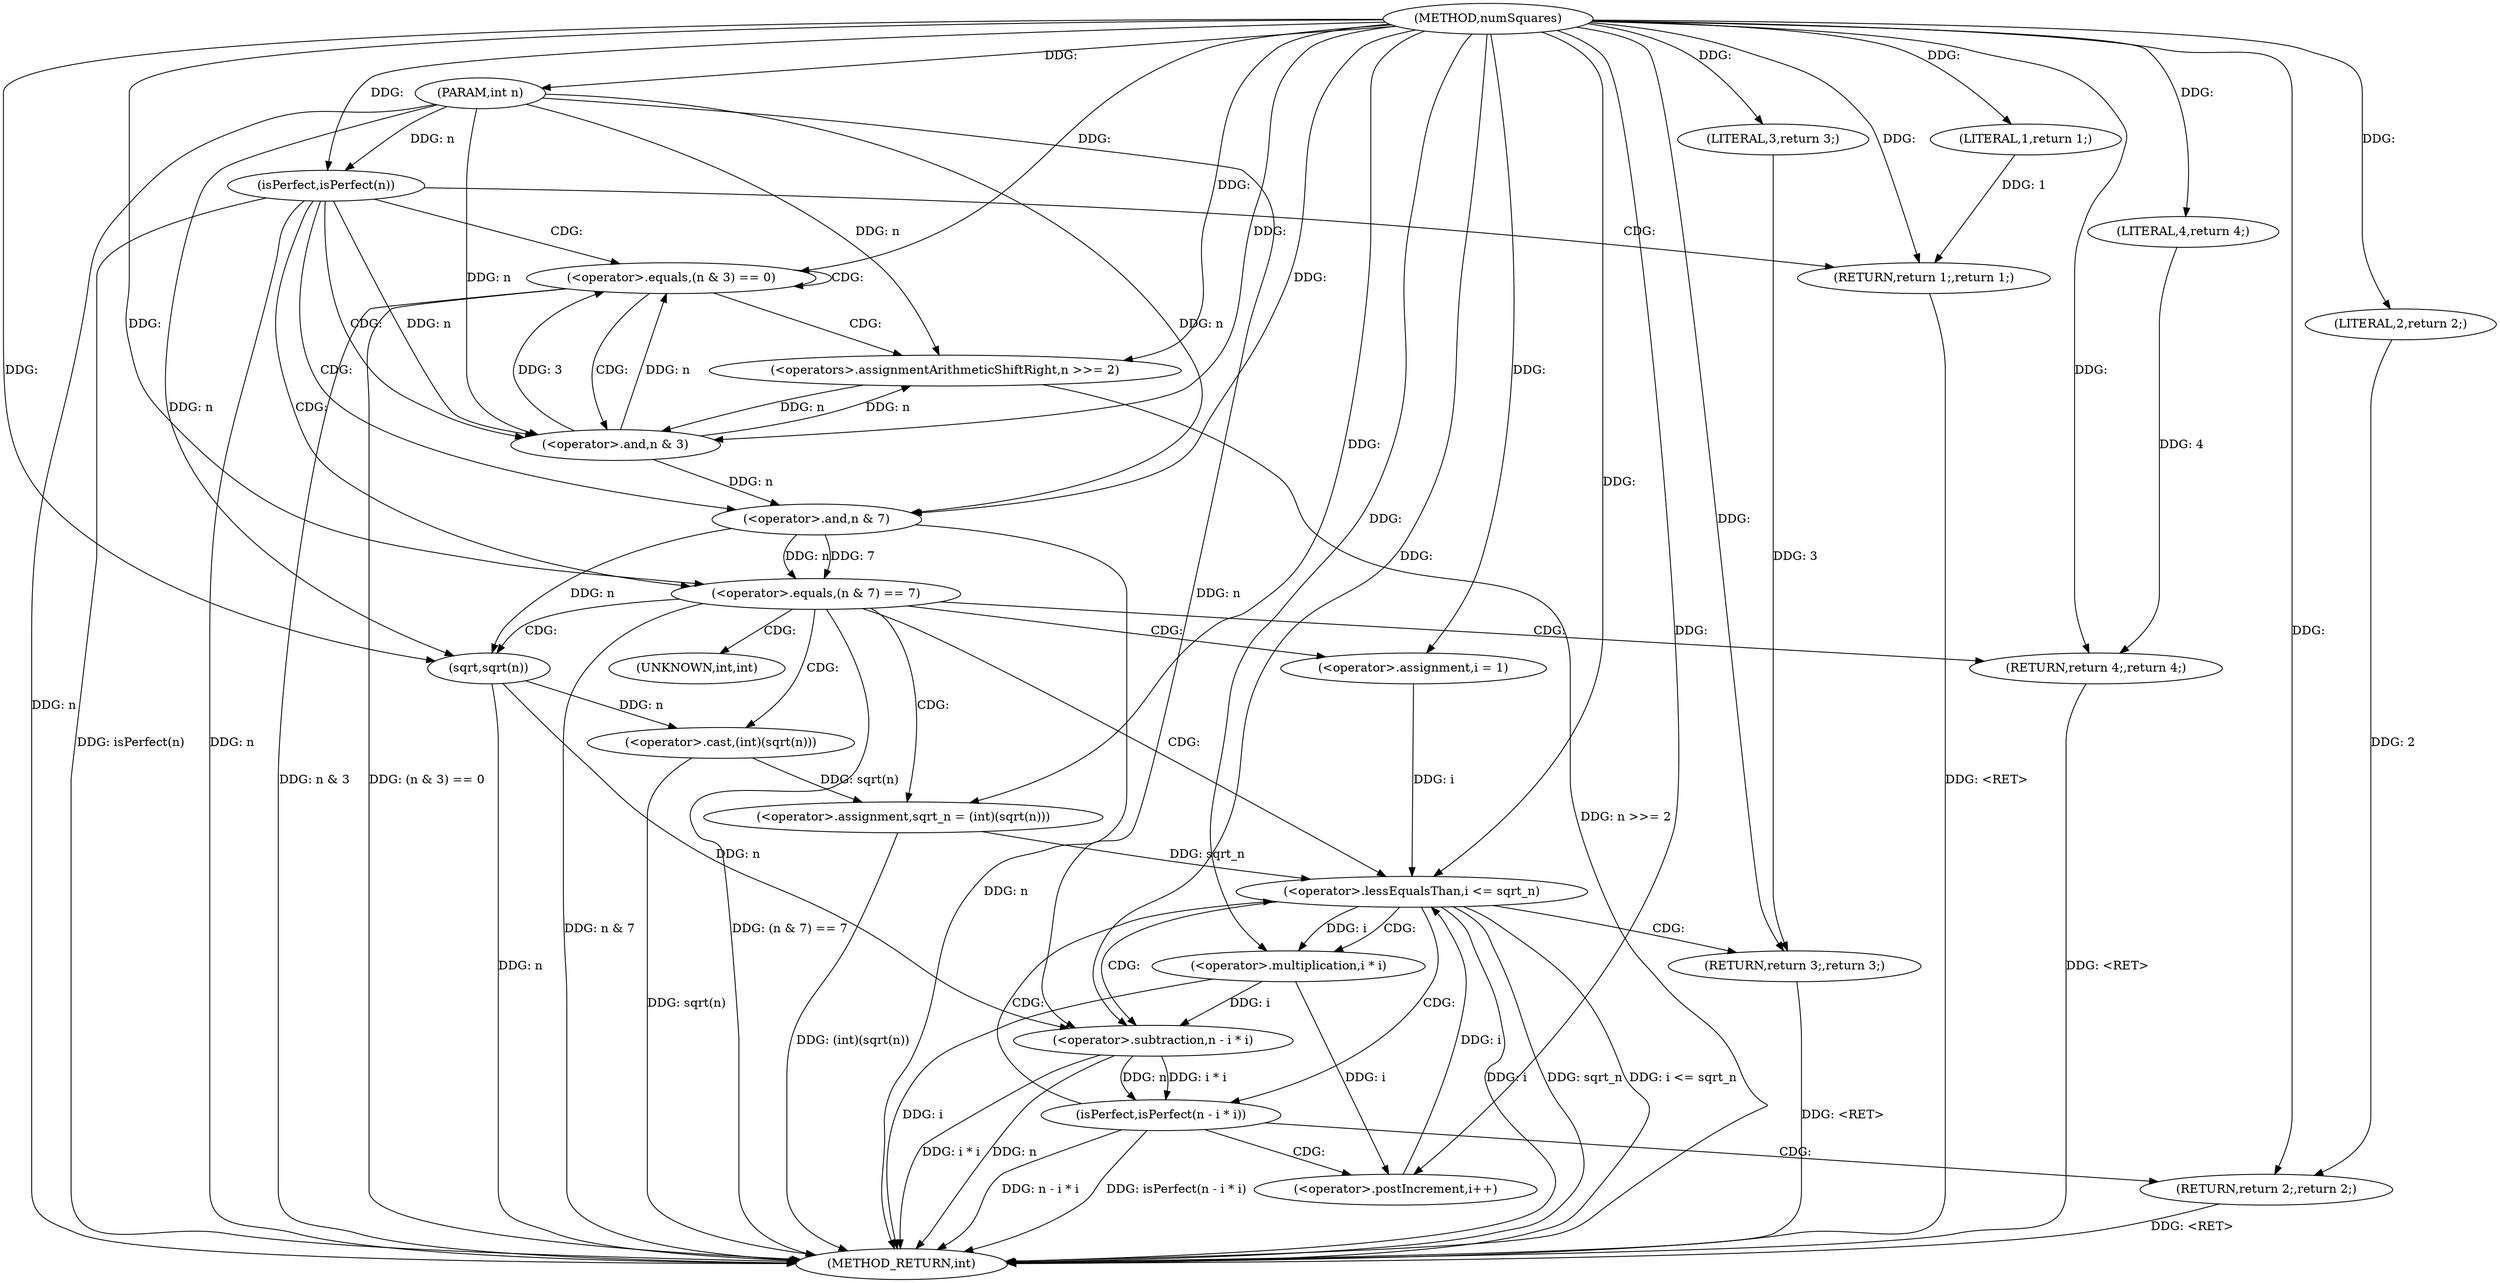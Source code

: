 digraph "numSquares" {  
"1000408" [label = "(METHOD,numSquares)" ]
"1000466" [label = "(METHOD_RETURN,int)" ]
"1000409" [label = "(PARAM,int n)" ]
"1000437" [label = "(<operator>.assignment,sqrt_n = (int)(sqrt(n)))" ]
"1000464" [label = "(RETURN,return 3;,return 3;)" ]
"1000412" [label = "(isPerfect,isPerfect(n))" ]
"1000418" [label = "(<operator>.equals,(n & 3) == 0)" ]
"1000428" [label = "(<operator>.equals,(n & 7) == 7)" ]
"1000445" [label = "(<operator>.assignment,i = 1)" ]
"1000448" [label = "(<operator>.lessEqualsThan,i <= sqrt_n)" ]
"1000451" [label = "(<operator>.postIncrement,i++)" ]
"1000465" [label = "(LITERAL,3,return 3;)" ]
"1000415" [label = "(RETURN,return 1;,return 1;)" ]
"1000424" [label = "(<operators>.assignmentArithmeticShiftRight,n >>= 2)" ]
"1000434" [label = "(RETURN,return 4;,return 4;)" ]
"1000439" [label = "(<operator>.cast,(int)(sqrt(n)))" ]
"1000416" [label = "(LITERAL,1,return 1;)" ]
"1000419" [label = "(<operator>.and,n & 3)" ]
"1000429" [label = "(<operator>.and,n & 7)" ]
"1000435" [label = "(LITERAL,4,return 4;)" ]
"1000441" [label = "(sqrt,sqrt(n))" ]
"1000455" [label = "(isPerfect,isPerfect(n - i * i))" ]
"1000462" [label = "(RETURN,return 2;,return 2;)" ]
"1000456" [label = "(<operator>.subtraction,n - i * i)" ]
"1000463" [label = "(LITERAL,2,return 2;)" ]
"1000458" [label = "(<operator>.multiplication,i * i)" ]
"1000440" [label = "(UNKNOWN,int,int)" ]
  "1000434" -> "1000466"  [ label = "DDG: <RET>"] 
  "1000409" -> "1000466"  [ label = "DDG: n"] 
  "1000412" -> "1000466"  [ label = "DDG: n"] 
  "1000412" -> "1000466"  [ label = "DDG: isPerfect(n)"] 
  "1000418" -> "1000466"  [ label = "DDG: n & 3"] 
  "1000418" -> "1000466"  [ label = "DDG: (n & 3) == 0"] 
  "1000429" -> "1000466"  [ label = "DDG: n"] 
  "1000428" -> "1000466"  [ label = "DDG: n & 7"] 
  "1000428" -> "1000466"  [ label = "DDG: (n & 7) == 7"] 
  "1000441" -> "1000466"  [ label = "DDG: n"] 
  "1000439" -> "1000466"  [ label = "DDG: sqrt(n)"] 
  "1000437" -> "1000466"  [ label = "DDG: (int)(sqrt(n))"] 
  "1000448" -> "1000466"  [ label = "DDG: i"] 
  "1000448" -> "1000466"  [ label = "DDG: sqrt_n"] 
  "1000448" -> "1000466"  [ label = "DDG: i <= sqrt_n"] 
  "1000456" -> "1000466"  [ label = "DDG: n"] 
  "1000458" -> "1000466"  [ label = "DDG: i"] 
  "1000456" -> "1000466"  [ label = "DDG: i * i"] 
  "1000455" -> "1000466"  [ label = "DDG: n - i * i"] 
  "1000455" -> "1000466"  [ label = "DDG: isPerfect(n - i * i)"] 
  "1000424" -> "1000466"  [ label = "DDG: n >>= 2"] 
  "1000464" -> "1000466"  [ label = "DDG: <RET>"] 
  "1000415" -> "1000466"  [ label = "DDG: <RET>"] 
  "1000462" -> "1000466"  [ label = "DDG: <RET>"] 
  "1000408" -> "1000409"  [ label = "DDG: "] 
  "1000439" -> "1000437"  [ label = "DDG: sqrt(n)"] 
  "1000465" -> "1000464"  [ label = "DDG: 3"] 
  "1000408" -> "1000464"  [ label = "DDG: "] 
  "1000408" -> "1000437"  [ label = "DDG: "] 
  "1000408" -> "1000445"  [ label = "DDG: "] 
  "1000408" -> "1000465"  [ label = "DDG: "] 
  "1000409" -> "1000412"  [ label = "DDG: n"] 
  "1000408" -> "1000412"  [ label = "DDG: "] 
  "1000416" -> "1000415"  [ label = "DDG: 1"] 
  "1000408" -> "1000415"  [ label = "DDG: "] 
  "1000419" -> "1000418"  [ label = "DDG: n"] 
  "1000419" -> "1000418"  [ label = "DDG: 3"] 
  "1000408" -> "1000418"  [ label = "DDG: "] 
  "1000429" -> "1000428"  [ label = "DDG: n"] 
  "1000429" -> "1000428"  [ label = "DDG: 7"] 
  "1000408" -> "1000428"  [ label = "DDG: "] 
  "1000435" -> "1000434"  [ label = "DDG: 4"] 
  "1000408" -> "1000434"  [ label = "DDG: "] 
  "1000441" -> "1000439"  [ label = "DDG: n"] 
  "1000445" -> "1000448"  [ label = "DDG: i"] 
  "1000451" -> "1000448"  [ label = "DDG: i"] 
  "1000408" -> "1000448"  [ label = "DDG: "] 
  "1000437" -> "1000448"  [ label = "DDG: sqrt_n"] 
  "1000458" -> "1000451"  [ label = "DDG: i"] 
  "1000408" -> "1000451"  [ label = "DDG: "] 
  "1000408" -> "1000416"  [ label = "DDG: "] 
  "1000412" -> "1000419"  [ label = "DDG: n"] 
  "1000424" -> "1000419"  [ label = "DDG: n"] 
  "1000409" -> "1000419"  [ label = "DDG: n"] 
  "1000408" -> "1000419"  [ label = "DDG: "] 
  "1000419" -> "1000424"  [ label = "DDG: n"] 
  "1000409" -> "1000424"  [ label = "DDG: n"] 
  "1000408" -> "1000424"  [ label = "DDG: "] 
  "1000419" -> "1000429"  [ label = "DDG: n"] 
  "1000409" -> "1000429"  [ label = "DDG: n"] 
  "1000408" -> "1000429"  [ label = "DDG: "] 
  "1000408" -> "1000435"  [ label = "DDG: "] 
  "1000429" -> "1000441"  [ label = "DDG: n"] 
  "1000409" -> "1000441"  [ label = "DDG: n"] 
  "1000408" -> "1000441"  [ label = "DDG: "] 
  "1000456" -> "1000455"  [ label = "DDG: n"] 
  "1000456" -> "1000455"  [ label = "DDG: i * i"] 
  "1000463" -> "1000462"  [ label = "DDG: 2"] 
  "1000408" -> "1000462"  [ label = "DDG: "] 
  "1000441" -> "1000456"  [ label = "DDG: n"] 
  "1000409" -> "1000456"  [ label = "DDG: n"] 
  "1000408" -> "1000456"  [ label = "DDG: "] 
  "1000458" -> "1000456"  [ label = "DDG: i"] 
  "1000408" -> "1000463"  [ label = "DDG: "] 
  "1000448" -> "1000458"  [ label = "DDG: i"] 
  "1000408" -> "1000458"  [ label = "DDG: "] 
  "1000412" -> "1000429"  [ label = "CDG: "] 
  "1000412" -> "1000419"  [ label = "CDG: "] 
  "1000412" -> "1000415"  [ label = "CDG: "] 
  "1000412" -> "1000428"  [ label = "CDG: "] 
  "1000412" -> "1000418"  [ label = "CDG: "] 
  "1000418" -> "1000424"  [ label = "CDG: "] 
  "1000418" -> "1000419"  [ label = "CDG: "] 
  "1000418" -> "1000418"  [ label = "CDG: "] 
  "1000428" -> "1000445"  [ label = "CDG: "] 
  "1000428" -> "1000440"  [ label = "CDG: "] 
  "1000428" -> "1000441"  [ label = "CDG: "] 
  "1000428" -> "1000437"  [ label = "CDG: "] 
  "1000428" -> "1000434"  [ label = "CDG: "] 
  "1000428" -> "1000439"  [ label = "CDG: "] 
  "1000428" -> "1000448"  [ label = "CDG: "] 
  "1000448" -> "1000456"  [ label = "CDG: "] 
  "1000448" -> "1000455"  [ label = "CDG: "] 
  "1000448" -> "1000458"  [ label = "CDG: "] 
  "1000448" -> "1000464"  [ label = "CDG: "] 
  "1000455" -> "1000451"  [ label = "CDG: "] 
  "1000455" -> "1000462"  [ label = "CDG: "] 
  "1000455" -> "1000448"  [ label = "CDG: "] 
}
